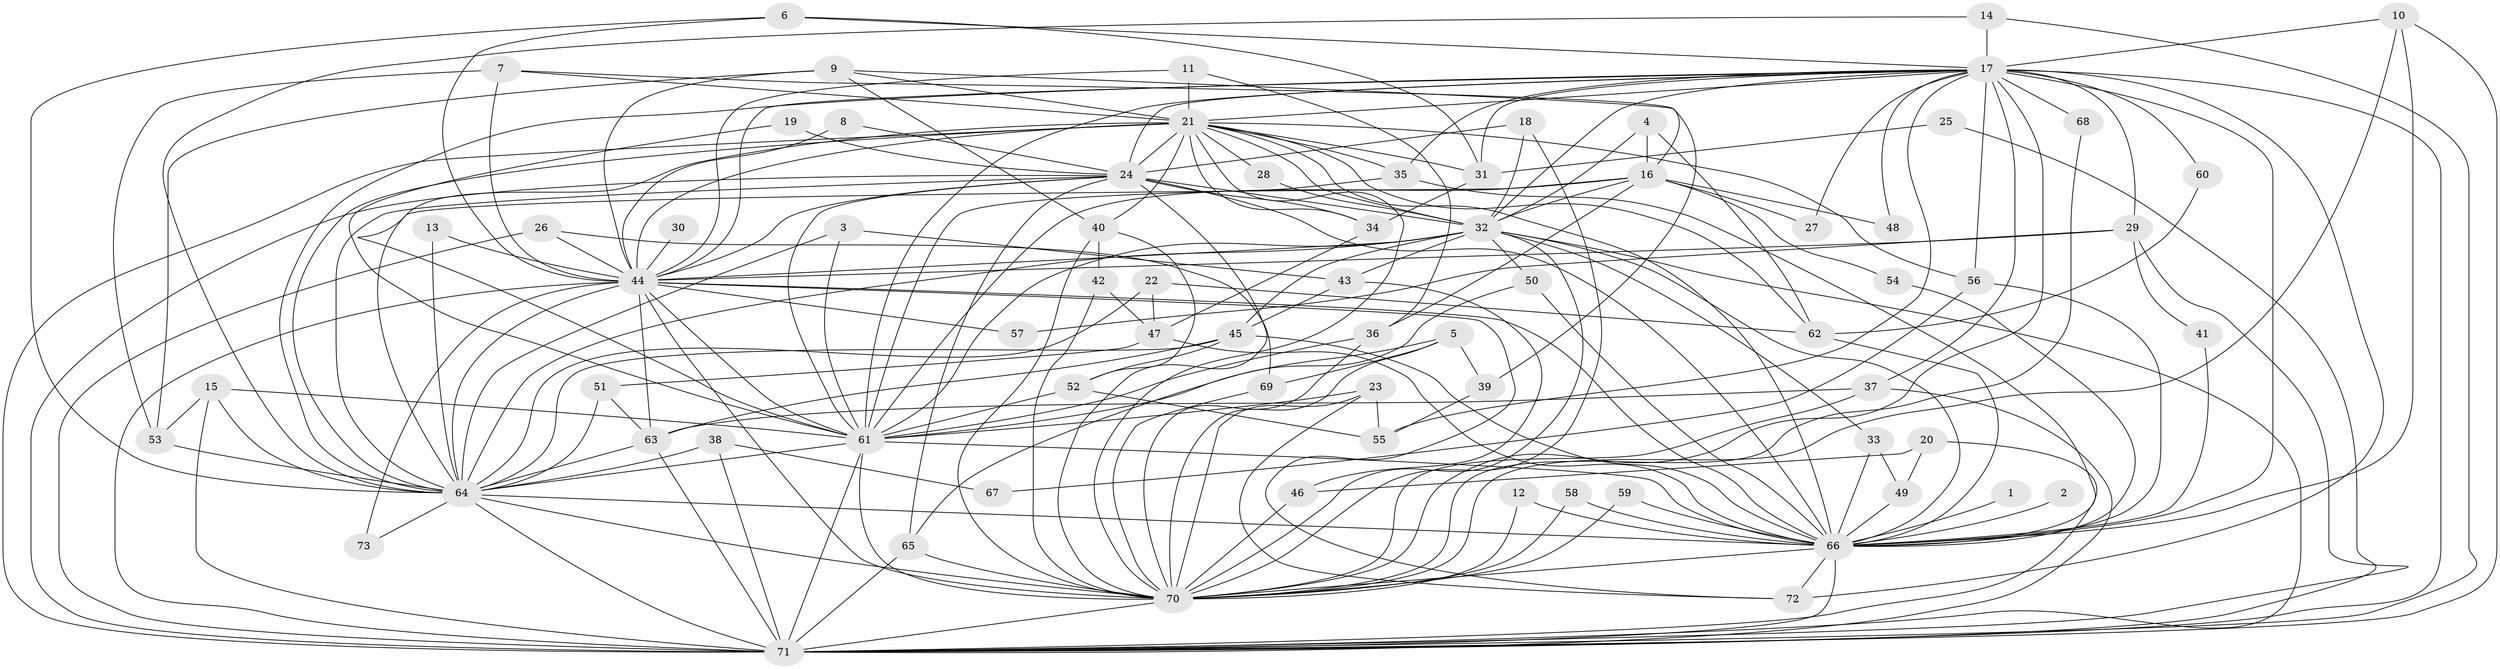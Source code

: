 // original degree distribution, {29: 0.00684931506849315, 28: 0.00684931506849315, 19: 0.00684931506849315, 22: 0.00684931506849315, 30: 0.00684931506849315, 26: 0.00684931506849315, 34: 0.00684931506849315, 20: 0.00684931506849315, 25: 0.0136986301369863, 3: 0.18493150684931506, 2: 0.5684931506849316, 10: 0.00684931506849315, 4: 0.08904109589041095, 6: 0.0273972602739726, 5: 0.04794520547945205, 8: 0.00684931506849315}
// Generated by graph-tools (version 1.1) at 2025/01/03/09/25 03:01:36]
// undirected, 73 vertices, 206 edges
graph export_dot {
graph [start="1"]
  node [color=gray90,style=filled];
  1;
  2;
  3;
  4;
  5;
  6;
  7;
  8;
  9;
  10;
  11;
  12;
  13;
  14;
  15;
  16;
  17;
  18;
  19;
  20;
  21;
  22;
  23;
  24;
  25;
  26;
  27;
  28;
  29;
  30;
  31;
  32;
  33;
  34;
  35;
  36;
  37;
  38;
  39;
  40;
  41;
  42;
  43;
  44;
  45;
  46;
  47;
  48;
  49;
  50;
  51;
  52;
  53;
  54;
  55;
  56;
  57;
  58;
  59;
  60;
  61;
  62;
  63;
  64;
  65;
  66;
  67;
  68;
  69;
  70;
  71;
  72;
  73;
  1 -- 66 [weight=1.0];
  2 -- 66 [weight=1.0];
  3 -- 43 [weight=1.0];
  3 -- 61 [weight=1.0];
  3 -- 64 [weight=1.0];
  4 -- 16 [weight=1.0];
  4 -- 32 [weight=1.0];
  4 -- 62 [weight=1.0];
  5 -- 39 [weight=1.0];
  5 -- 61 [weight=1.0];
  5 -- 69 [weight=1.0];
  5 -- 70 [weight=1.0];
  6 -- 17 [weight=1.0];
  6 -- 31 [weight=1.0];
  6 -- 44 [weight=1.0];
  6 -- 64 [weight=1.0];
  7 -- 21 [weight=1.0];
  7 -- 39 [weight=1.0];
  7 -- 44 [weight=2.0];
  7 -- 53 [weight=1.0];
  8 -- 24 [weight=1.0];
  8 -- 44 [weight=1.0];
  9 -- 16 [weight=1.0];
  9 -- 21 [weight=1.0];
  9 -- 40 [weight=1.0];
  9 -- 44 [weight=2.0];
  9 -- 53 [weight=1.0];
  10 -- 17 [weight=1.0];
  10 -- 66 [weight=1.0];
  10 -- 70 [weight=1.0];
  10 -- 71 [weight=1.0];
  11 -- 21 [weight=1.0];
  11 -- 36 [weight=1.0];
  11 -- 44 [weight=1.0];
  12 -- 66 [weight=1.0];
  12 -- 70 [weight=1.0];
  13 -- 44 [weight=1.0];
  13 -- 64 [weight=1.0];
  14 -- 17 [weight=1.0];
  14 -- 64 [weight=1.0];
  14 -- 71 [weight=1.0];
  15 -- 53 [weight=1.0];
  15 -- 61 [weight=1.0];
  15 -- 64 [weight=1.0];
  15 -- 71 [weight=1.0];
  16 -- 27 [weight=1.0];
  16 -- 32 [weight=1.0];
  16 -- 36 [weight=1.0];
  16 -- 48 [weight=1.0];
  16 -- 54 [weight=1.0];
  16 -- 61 [weight=1.0];
  16 -- 64 [weight=2.0];
  17 -- 21 [weight=1.0];
  17 -- 24 [weight=2.0];
  17 -- 27 [weight=1.0];
  17 -- 29 [weight=2.0];
  17 -- 31 [weight=1.0];
  17 -- 32 [weight=1.0];
  17 -- 35 [weight=1.0];
  17 -- 37 [weight=2.0];
  17 -- 44 [weight=1.0];
  17 -- 48 [weight=1.0];
  17 -- 55 [weight=1.0];
  17 -- 56 [weight=1.0];
  17 -- 60 [weight=1.0];
  17 -- 61 [weight=2.0];
  17 -- 64 [weight=1.0];
  17 -- 66 [weight=1.0];
  17 -- 68 [weight=2.0];
  17 -- 70 [weight=1.0];
  17 -- 71 [weight=2.0];
  17 -- 72 [weight=2.0];
  18 -- 24 [weight=1.0];
  18 -- 32 [weight=1.0];
  18 -- 70 [weight=1.0];
  19 -- 24 [weight=2.0];
  19 -- 61 [weight=1.0];
  20 -- 46 [weight=1.0];
  20 -- 49 [weight=1.0];
  20 -- 71 [weight=1.0];
  21 -- 24 [weight=2.0];
  21 -- 28 [weight=1.0];
  21 -- 31 [weight=1.0];
  21 -- 32 [weight=2.0];
  21 -- 34 [weight=1.0];
  21 -- 35 [weight=1.0];
  21 -- 40 [weight=1.0];
  21 -- 44 [weight=2.0];
  21 -- 56 [weight=1.0];
  21 -- 61 [weight=1.0];
  21 -- 62 [weight=1.0];
  21 -- 64 [weight=1.0];
  21 -- 66 [weight=2.0];
  21 -- 70 [weight=1.0];
  21 -- 71 [weight=3.0];
  22 -- 47 [weight=1.0];
  22 -- 62 [weight=1.0];
  22 -- 64 [weight=1.0];
  23 -- 55 [weight=1.0];
  23 -- 61 [weight=1.0];
  23 -- 70 [weight=1.0];
  23 -- 72 [weight=1.0];
  24 -- 32 [weight=1.0];
  24 -- 34 [weight=1.0];
  24 -- 44 [weight=1.0];
  24 -- 61 [weight=1.0];
  24 -- 64 [weight=1.0];
  24 -- 65 [weight=1.0];
  24 -- 66 [weight=1.0];
  24 -- 70 [weight=2.0];
  24 -- 71 [weight=2.0];
  25 -- 31 [weight=1.0];
  25 -- 71 [weight=1.0];
  26 -- 44 [weight=1.0];
  26 -- 69 [weight=1.0];
  26 -- 71 [weight=1.0];
  28 -- 32 [weight=2.0];
  29 -- 41 [weight=1.0];
  29 -- 44 [weight=1.0];
  29 -- 57 [weight=1.0];
  29 -- 71 [weight=1.0];
  30 -- 44 [weight=1.0];
  31 -- 34 [weight=1.0];
  32 -- 33 [weight=1.0];
  32 -- 43 [weight=1.0];
  32 -- 44 [weight=1.0];
  32 -- 45 [weight=1.0];
  32 -- 50 [weight=2.0];
  32 -- 61 [weight=1.0];
  32 -- 64 [weight=1.0];
  32 -- 66 [weight=1.0];
  32 -- 70 [weight=1.0];
  32 -- 71 [weight=1.0];
  33 -- 49 [weight=1.0];
  33 -- 66 [weight=1.0];
  34 -- 47 [weight=1.0];
  35 -- 61 [weight=1.0];
  35 -- 66 [weight=1.0];
  36 -- 61 [weight=1.0];
  36 -- 70 [weight=1.0];
  37 -- 63 [weight=1.0];
  37 -- 70 [weight=1.0];
  37 -- 71 [weight=2.0];
  38 -- 64 [weight=1.0];
  38 -- 67 [weight=1.0];
  38 -- 71 [weight=2.0];
  39 -- 55 [weight=1.0];
  40 -- 42 [weight=1.0];
  40 -- 52 [weight=1.0];
  40 -- 70 [weight=1.0];
  41 -- 66 [weight=1.0];
  42 -- 47 [weight=1.0];
  42 -- 70 [weight=1.0];
  43 -- 45 [weight=1.0];
  43 -- 46 [weight=1.0];
  44 -- 57 [weight=1.0];
  44 -- 61 [weight=1.0];
  44 -- 63 [weight=1.0];
  44 -- 64 [weight=2.0];
  44 -- 66 [weight=1.0];
  44 -- 70 [weight=1.0];
  44 -- 71 [weight=1.0];
  44 -- 72 [weight=1.0];
  44 -- 73 [weight=1.0];
  45 -- 52 [weight=1.0];
  45 -- 63 [weight=1.0];
  45 -- 64 [weight=1.0];
  45 -- 66 [weight=1.0];
  46 -- 70 [weight=1.0];
  47 -- 51 [weight=2.0];
  47 -- 66 [weight=2.0];
  49 -- 66 [weight=1.0];
  50 -- 65 [weight=1.0];
  50 -- 66 [weight=1.0];
  51 -- 63 [weight=1.0];
  51 -- 64 [weight=1.0];
  52 -- 55 [weight=1.0];
  52 -- 61 [weight=1.0];
  53 -- 64 [weight=1.0];
  54 -- 66 [weight=1.0];
  56 -- 66 [weight=1.0];
  56 -- 67 [weight=1.0];
  58 -- 66 [weight=1.0];
  58 -- 70 [weight=1.0];
  59 -- 66 [weight=1.0];
  59 -- 70 [weight=1.0];
  60 -- 62 [weight=1.0];
  61 -- 64 [weight=2.0];
  61 -- 66 [weight=2.0];
  61 -- 70 [weight=1.0];
  61 -- 71 [weight=2.0];
  62 -- 66 [weight=2.0];
  63 -- 64 [weight=1.0];
  63 -- 71 [weight=1.0];
  64 -- 66 [weight=1.0];
  64 -- 70 [weight=1.0];
  64 -- 71 [weight=2.0];
  64 -- 73 [weight=1.0];
  65 -- 70 [weight=1.0];
  65 -- 71 [weight=2.0];
  66 -- 70 [weight=1.0];
  66 -- 71 [weight=1.0];
  66 -- 72 [weight=1.0];
  68 -- 70 [weight=1.0];
  69 -- 70 [weight=1.0];
  70 -- 71 [weight=1.0];
}

